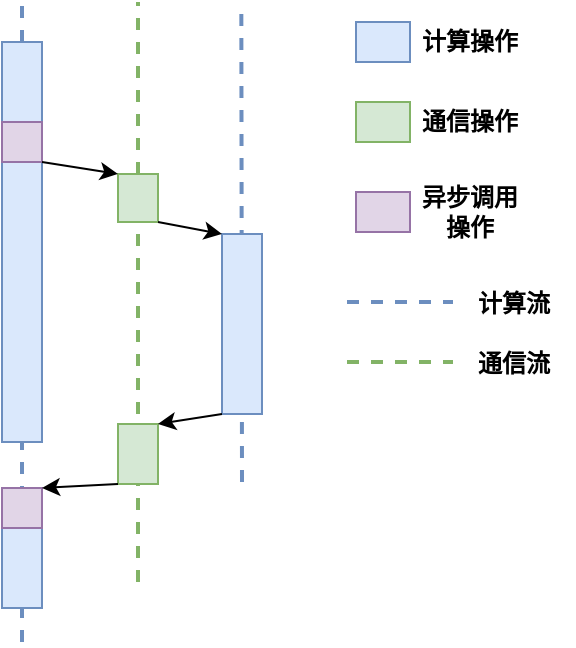 <mxfile version="26.2.10">
  <diagram name="第 1 页" id="Za9llq1e_KmNeCq7u92r">
    <mxGraphModel dx="968" dy="530" grid="1" gridSize="10" guides="1" tooltips="1" connect="1" arrows="1" fold="1" page="1" pageScale="1" pageWidth="827" pageHeight="1169" math="0" shadow="0">
      <root>
        <mxCell id="0" />
        <mxCell id="1" parent="0" />
        <mxCell id="eIeGebLrfUxovTPzi8hf-14" value="" style="endArrow=none;dashed=1;html=1;rounded=0;fillColor=#dae8fc;strokeColor=#6c8ebf;strokeWidth=2;" edge="1" parent="1">
          <mxGeometry width="50" height="50" relative="1" as="geometry">
            <mxPoint x="330" y="550" as="sourcePoint" />
            <mxPoint x="329.66" y="310" as="targetPoint" />
          </mxGeometry>
        </mxCell>
        <mxCell id="eIeGebLrfUxovTPzi8hf-12" value="" style="endArrow=none;dashed=1;html=1;rounded=0;fillColor=#d5e8d4;strokeColor=#82b366;strokeWidth=2;" edge="1" parent="1">
          <mxGeometry width="50" height="50" relative="1" as="geometry">
            <mxPoint x="278" y="600" as="sourcePoint" />
            <mxPoint x="278" y="310" as="targetPoint" />
          </mxGeometry>
        </mxCell>
        <mxCell id="eIeGebLrfUxovTPzi8hf-11" value="" style="endArrow=none;dashed=1;html=1;rounded=0;fillColor=#dae8fc;strokeColor=#6c8ebf;strokeWidth=2;" edge="1" parent="1">
          <mxGeometry width="50" height="50" relative="1" as="geometry">
            <mxPoint x="220" y="630" as="sourcePoint" />
            <mxPoint x="220" y="310" as="targetPoint" />
          </mxGeometry>
        </mxCell>
        <mxCell id="eIeGebLrfUxovTPzi8hf-2" value="" style="rounded=0;whiteSpace=wrap;html=1;fillColor=#dae8fc;strokeColor=#6c8ebf;" vertex="1" parent="1">
          <mxGeometry x="210" y="330" width="20" height="40" as="geometry" />
        </mxCell>
        <mxCell id="eIeGebLrfUxovTPzi8hf-5" value="" style="rounded=0;whiteSpace=wrap;html=1;fillColor=#d5e8d4;strokeColor=#82b366;" vertex="1" parent="1">
          <mxGeometry x="268" y="396" width="20" height="24" as="geometry" />
        </mxCell>
        <mxCell id="eIeGebLrfUxovTPzi8hf-6" value="" style="rounded=0;whiteSpace=wrap;html=1;fillColor=#dae8fc;strokeColor=#6c8ebf;" vertex="1" parent="1">
          <mxGeometry x="320" y="426" width="20" height="90" as="geometry" />
        </mxCell>
        <mxCell id="eIeGebLrfUxovTPzi8hf-7" value="" style="rounded=0;whiteSpace=wrap;html=1;fillColor=#dae8fc;strokeColor=#6c8ebf;" vertex="1" parent="1">
          <mxGeometry x="210" y="390" width="20" height="140" as="geometry" />
        </mxCell>
        <mxCell id="eIeGebLrfUxovTPzi8hf-8" value="" style="rounded=0;whiteSpace=wrap;html=1;fillColor=#d5e8d4;strokeColor=#82b366;" vertex="1" parent="1">
          <mxGeometry x="268" y="521" width="20" height="30" as="geometry" />
        </mxCell>
        <mxCell id="eIeGebLrfUxovTPzi8hf-9" value="" style="rounded=0;whiteSpace=wrap;html=1;fillColor=#dae8fc;strokeColor=#6c8ebf;" vertex="1" parent="1">
          <mxGeometry x="210" y="573" width="20" height="40" as="geometry" />
        </mxCell>
        <mxCell id="eIeGebLrfUxovTPzi8hf-13" value="" style="rounded=0;whiteSpace=wrap;html=1;fillColor=#e1d5e7;strokeColor=#9673a6;" vertex="1" parent="1">
          <mxGeometry x="210" y="370" width="20" height="20" as="geometry" />
        </mxCell>
        <mxCell id="eIeGebLrfUxovTPzi8hf-15" value="" style="rounded=0;whiteSpace=wrap;html=1;fillColor=#dae8fc;strokeColor=#6c8ebf;fontStyle=1" vertex="1" parent="1">
          <mxGeometry x="387" y="320" width="27" height="20" as="geometry" />
        </mxCell>
        <mxCell id="eIeGebLrfUxovTPzi8hf-16" value="计算操作" style="text;html=1;align=center;verticalAlign=middle;whiteSpace=wrap;rounded=0;fontStyle=1" vertex="1" parent="1">
          <mxGeometry x="414" y="315" width="60" height="30" as="geometry" />
        </mxCell>
        <mxCell id="eIeGebLrfUxovTPzi8hf-18" value="" style="rounded=0;whiteSpace=wrap;html=1;fillColor=#d5e8d4;strokeColor=#82b366;fontStyle=1" vertex="1" parent="1">
          <mxGeometry x="387" y="360" width="27" height="20" as="geometry" />
        </mxCell>
        <mxCell id="eIeGebLrfUxovTPzi8hf-19" value="通信操作" style="text;html=1;align=center;verticalAlign=middle;whiteSpace=wrap;rounded=0;fontStyle=1" vertex="1" parent="1">
          <mxGeometry x="414" y="355" width="60" height="30" as="geometry" />
        </mxCell>
        <mxCell id="eIeGebLrfUxovTPzi8hf-20" value="" style="rounded=0;whiteSpace=wrap;html=1;fillColor=#e1d5e7;strokeColor=#9673a6;" vertex="1" parent="1">
          <mxGeometry x="210" y="553" width="20" height="20" as="geometry" />
        </mxCell>
        <mxCell id="eIeGebLrfUxovTPzi8hf-25" value="" style="rounded=0;whiteSpace=wrap;html=1;fillColor=#e1d5e7;strokeColor=#9673a6;fontStyle=1" vertex="1" parent="1">
          <mxGeometry x="387" y="405" width="27" height="20" as="geometry" />
        </mxCell>
        <mxCell id="eIeGebLrfUxovTPzi8hf-26" value="异步调用操作" style="text;html=1;align=center;verticalAlign=middle;whiteSpace=wrap;rounded=0;fontStyle=1" vertex="1" parent="1">
          <mxGeometry x="414" y="400" width="60" height="30" as="geometry" />
        </mxCell>
        <mxCell id="eIeGebLrfUxovTPzi8hf-27" value="" style="endArrow=none;dashed=1;html=1;rounded=0;fillColor=#dae8fc;strokeColor=#6c8ebf;strokeWidth=2;fontStyle=1" edge="1" parent="1">
          <mxGeometry width="50" height="50" relative="1" as="geometry">
            <mxPoint x="382.5" y="460" as="sourcePoint" />
            <mxPoint x="435.5" y="460" as="targetPoint" />
          </mxGeometry>
        </mxCell>
        <mxCell id="eIeGebLrfUxovTPzi8hf-28" value="计算流" style="text;html=1;align=center;verticalAlign=middle;whiteSpace=wrap;rounded=0;fontStyle=1" vertex="1" parent="1">
          <mxGeometry x="436" y="446" width="60" height="30" as="geometry" />
        </mxCell>
        <mxCell id="eIeGebLrfUxovTPzi8hf-29" value="" style="endArrow=none;dashed=1;html=1;rounded=0;fillColor=#d5e8d4;strokeColor=#82b366;strokeWidth=2;fontStyle=1" edge="1" parent="1">
          <mxGeometry width="50" height="50" relative="1" as="geometry">
            <mxPoint x="382.5" y="490" as="sourcePoint" />
            <mxPoint x="435.5" y="490" as="targetPoint" />
          </mxGeometry>
        </mxCell>
        <mxCell id="eIeGebLrfUxovTPzi8hf-30" value="通信流" style="text;html=1;align=center;verticalAlign=middle;whiteSpace=wrap;rounded=0;fontStyle=1" vertex="1" parent="1">
          <mxGeometry x="436" y="476" width="60" height="30" as="geometry" />
        </mxCell>
        <mxCell id="eIeGebLrfUxovTPzi8hf-31" value="" style="endArrow=classic;html=1;rounded=0;exitX=1;exitY=1;exitDx=0;exitDy=0;entryX=0;entryY=0;entryDx=0;entryDy=0;" edge="1" parent="1" source="eIeGebLrfUxovTPzi8hf-13" target="eIeGebLrfUxovTPzi8hf-5">
          <mxGeometry width="50" height="50" relative="1" as="geometry">
            <mxPoint x="260" y="510" as="sourcePoint" />
            <mxPoint x="310" y="460" as="targetPoint" />
          </mxGeometry>
        </mxCell>
        <mxCell id="eIeGebLrfUxovTPzi8hf-32" value="" style="endArrow=classic;html=1;rounded=0;exitX=1;exitY=1;exitDx=0;exitDy=0;entryX=0;entryY=0;entryDx=0;entryDy=0;" edge="1" parent="1" source="eIeGebLrfUxovTPzi8hf-5" target="eIeGebLrfUxovTPzi8hf-6">
          <mxGeometry width="50" height="50" relative="1" as="geometry">
            <mxPoint x="290" y="397" as="sourcePoint" />
            <mxPoint x="330" y="405" as="targetPoint" />
          </mxGeometry>
        </mxCell>
        <mxCell id="eIeGebLrfUxovTPzi8hf-33" value="" style="endArrow=classic;html=1;rounded=0;exitX=0;exitY=1;exitDx=0;exitDy=0;entryX=1;entryY=0;entryDx=0;entryDy=0;" edge="1" parent="1" source="eIeGebLrfUxovTPzi8hf-6" target="eIeGebLrfUxovTPzi8hf-8">
          <mxGeometry width="50" height="50" relative="1" as="geometry">
            <mxPoint x="300" y="430" as="sourcePoint" />
            <mxPoint x="330" y="436" as="targetPoint" />
          </mxGeometry>
        </mxCell>
        <mxCell id="eIeGebLrfUxovTPzi8hf-34" value="" style="endArrow=classic;html=1;rounded=0;exitX=0;exitY=1;exitDx=0;exitDy=0;entryX=1;entryY=0;entryDx=0;entryDy=0;" edge="1" parent="1" source="eIeGebLrfUxovTPzi8hf-8" target="eIeGebLrfUxovTPzi8hf-20">
          <mxGeometry width="50" height="50" relative="1" as="geometry">
            <mxPoint x="330" y="526" as="sourcePoint" />
            <mxPoint x="300" y="531" as="targetPoint" />
          </mxGeometry>
        </mxCell>
      </root>
    </mxGraphModel>
  </diagram>
</mxfile>
